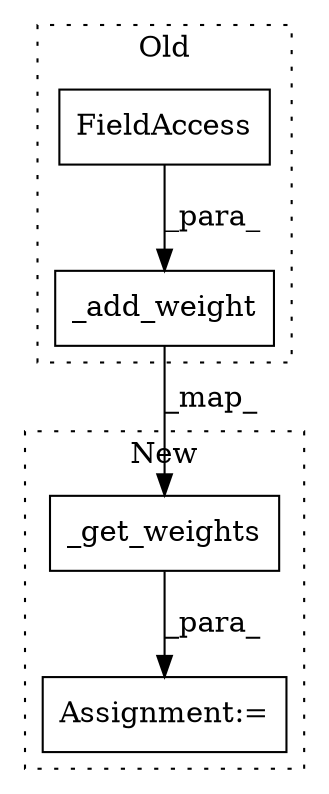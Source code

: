digraph G {
subgraph cluster0 {
1 [label="_add_weight" a="32" s="1902,1968" l="12,1" shape="box"];
3 [label="FieldAccess" a="22" s="1914" l="9" shape="box"];
label = "Old";
style="dotted";
}
subgraph cluster1 {
2 [label="_get_weights" a="32" s="1927,1984" l="13,1" shape="box"];
4 [label="Assignment:=" a="7" s="1921" l="1" shape="box"];
label = "New";
style="dotted";
}
1 -> 2 [label="_map_"];
2 -> 4 [label="_para_"];
3 -> 1 [label="_para_"];
}